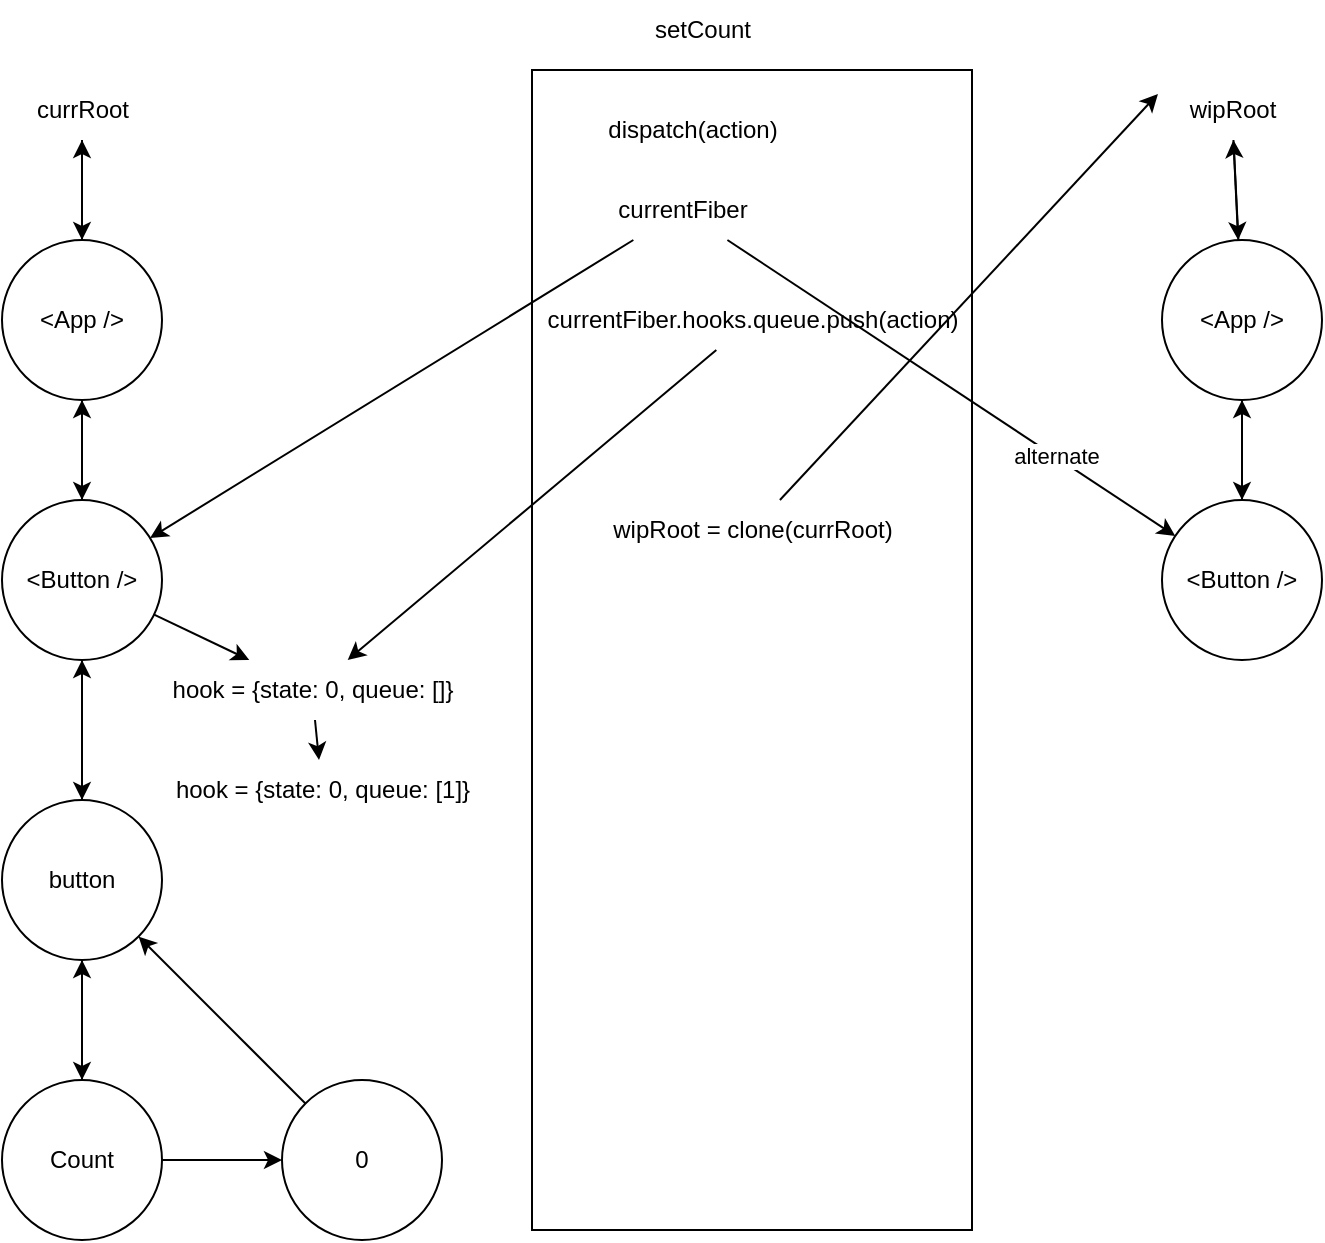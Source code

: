 <mxfile>
    <diagram id="jDIFjq4ErD_EPVbIDNUl" name="Page-1">
        <mxGraphModel dx="1226" dy="750" grid="1" gridSize="10" guides="1" tooltips="1" connect="1" arrows="1" fold="1" page="1" pageScale="1" pageWidth="850" pageHeight="1100" math="0" shadow="0">
            <root>
                <mxCell id="0"/>
                <mxCell id="1" parent="0"/>
                <mxCell id="34" style="edgeStyle=none;html=1;" edge="1" parent="1" source="20" target="30">
                    <mxGeometry relative="1" as="geometry"/>
                </mxCell>
                <mxCell id="67" style="edgeStyle=none;html=1;" edge="1" parent="1" source="20" target="50">
                    <mxGeometry relative="1" as="geometry"/>
                </mxCell>
                <mxCell id="20" value="&amp;lt;App /&amp;gt;" style="ellipse;whiteSpace=wrap;html=1;" parent="1" vertex="1">
                    <mxGeometry x="110" y="220" width="80" height="80" as="geometry"/>
                </mxCell>
                <mxCell id="35" style="edgeStyle=none;html=1;" edge="1" parent="1" source="30" target="54">
                    <mxGeometry relative="1" as="geometry">
                        <mxPoint x="150" y="510" as="targetPoint"/>
                    </mxGeometry>
                </mxCell>
                <mxCell id="39" style="edgeStyle=none;html=1;" edge="1" parent="1" source="30" target="20">
                    <mxGeometry relative="1" as="geometry"/>
                </mxCell>
                <mxCell id="74" style="edgeStyle=none;html=1;" edge="1" parent="1" source="30" target="73">
                    <mxGeometry relative="1" as="geometry"/>
                </mxCell>
                <mxCell id="30" value="&amp;lt;Button /&amp;gt;" style="ellipse;whiteSpace=wrap;html=1;" vertex="1" parent="1">
                    <mxGeometry x="110" y="350" width="80" height="80" as="geometry"/>
                </mxCell>
                <mxCell id="51" style="edgeStyle=none;html=1;" edge="1" parent="1" source="50" target="20">
                    <mxGeometry relative="1" as="geometry"/>
                </mxCell>
                <mxCell id="50" value="currRoot" style="text;html=1;align=center;verticalAlign=middle;resizable=0;points=[];autosize=1;strokeColor=none;fillColor=none;" vertex="1" parent="1">
                    <mxGeometry x="115" y="140" width="70" height="30" as="geometry"/>
                </mxCell>
                <mxCell id="55" style="edgeStyle=none;html=1;entryX=0.5;entryY=1;entryDx=0;entryDy=0;" edge="1" parent="1" source="54" target="30">
                    <mxGeometry relative="1" as="geometry"/>
                </mxCell>
                <mxCell id="59" style="edgeStyle=none;html=1;" edge="1" parent="1" source="54" target="57">
                    <mxGeometry relative="1" as="geometry"/>
                </mxCell>
                <mxCell id="54" value="button" style="ellipse;whiteSpace=wrap;html=1;" vertex="1" parent="1">
                    <mxGeometry x="110" y="500" width="80" height="80" as="geometry"/>
                </mxCell>
                <mxCell id="60" style="edgeStyle=none;html=1;" edge="1" parent="1" source="57" target="54">
                    <mxGeometry relative="1" as="geometry"/>
                </mxCell>
                <mxCell id="61" style="edgeStyle=none;html=1;" edge="1" parent="1" source="57" target="58">
                    <mxGeometry relative="1" as="geometry"/>
                </mxCell>
                <mxCell id="57" value="Count" style="ellipse;whiteSpace=wrap;html=1;" vertex="1" parent="1">
                    <mxGeometry x="110" y="640" width="80" height="80" as="geometry"/>
                </mxCell>
                <mxCell id="62" style="edgeStyle=none;html=1;" edge="1" parent="1" source="58" target="54">
                    <mxGeometry relative="1" as="geometry"/>
                </mxCell>
                <mxCell id="58" value="0" style="ellipse;whiteSpace=wrap;html=1;" vertex="1" parent="1">
                    <mxGeometry x="250" y="640" width="80" height="80" as="geometry"/>
                </mxCell>
                <mxCell id="66" style="edgeStyle=none;html=1;" edge="1" parent="1" source="64" target="65">
                    <mxGeometry relative="1" as="geometry"/>
                </mxCell>
                <mxCell id="64" value="wipRoot" style="text;html=1;align=center;verticalAlign=middle;resizable=0;points=[];autosize=1;strokeColor=none;fillColor=none;" vertex="1" parent="1">
                    <mxGeometry x="690" y="140" width="70" height="30" as="geometry"/>
                </mxCell>
                <mxCell id="70" style="edgeStyle=none;html=1;" edge="1" parent="1" source="65" target="69">
                    <mxGeometry relative="1" as="geometry"/>
                </mxCell>
                <mxCell id="72" style="edgeStyle=none;html=1;" edge="1" parent="1" source="65" target="64">
                    <mxGeometry relative="1" as="geometry"/>
                </mxCell>
                <mxCell id="65" value="&amp;lt;App /&amp;gt;" style="ellipse;whiteSpace=wrap;html=1;" vertex="1" parent="1">
                    <mxGeometry x="690" y="220" width="80" height="80" as="geometry"/>
                </mxCell>
                <mxCell id="71" style="edgeStyle=none;html=1;entryX=0.5;entryY=1;entryDx=0;entryDy=0;" edge="1" parent="1" source="69" target="65">
                    <mxGeometry relative="1" as="geometry"/>
                </mxCell>
                <mxCell id="69" value="&amp;lt;Button /&amp;gt;" style="ellipse;whiteSpace=wrap;html=1;" vertex="1" parent="1">
                    <mxGeometry x="690" y="350" width="80" height="80" as="geometry"/>
                </mxCell>
                <mxCell id="85" style="edgeStyle=none;html=1;" edge="1" parent="1" source="73" target="84">
                    <mxGeometry relative="1" as="geometry"/>
                </mxCell>
                <mxCell id="73" value="hook = {state: 0, queue: []}" style="text;html=1;align=center;verticalAlign=middle;resizable=0;points=[];autosize=1;strokeColor=none;fillColor=none;" vertex="1" parent="1">
                    <mxGeometry x="185" y="430" width="160" height="30" as="geometry"/>
                </mxCell>
                <mxCell id="76" value="setCount" style="text;html=1;align=center;verticalAlign=middle;resizable=0;points=[];autosize=1;strokeColor=none;fillColor=none;" vertex="1" parent="1">
                    <mxGeometry x="425" y="100" width="70" height="30" as="geometry"/>
                </mxCell>
                <mxCell id="77" value="" style="rounded=0;whiteSpace=wrap;html=1;rotation=90;" vertex="1" parent="1">
                    <mxGeometry x="195" y="315" width="580" height="220" as="geometry"/>
                </mxCell>
                <mxCell id="78" value="dispatch(action)" style="text;html=1;align=center;verticalAlign=middle;resizable=0;points=[];autosize=1;strokeColor=none;fillColor=none;" vertex="1" parent="1">
                    <mxGeometry x="400" y="150" width="110" height="30" as="geometry"/>
                </mxCell>
                <mxCell id="81" style="edgeStyle=none;html=1;" edge="1" parent="1" source="79" target="30">
                    <mxGeometry relative="1" as="geometry"/>
                </mxCell>
                <mxCell id="90" style="edgeStyle=none;html=1;" edge="1" parent="1" source="79" target="69">
                    <mxGeometry relative="1" as="geometry"/>
                </mxCell>
                <mxCell id="91" value="alternate" style="edgeLabel;html=1;align=center;verticalAlign=middle;resizable=0;points=[];" vertex="1" connectable="0" parent="90">
                    <mxGeometry x="0.465" relative="1" as="geometry">
                        <mxPoint y="-1" as="offset"/>
                    </mxGeometry>
                </mxCell>
                <mxCell id="79" value="currentFiber" style="text;html=1;align=center;verticalAlign=middle;resizable=0;points=[];autosize=1;strokeColor=none;fillColor=none;" vertex="1" parent="1">
                    <mxGeometry x="405" y="190" width="90" height="30" as="geometry"/>
                </mxCell>
                <mxCell id="83" style="edgeStyle=none;html=1;" edge="1" parent="1" source="82" target="73">
                    <mxGeometry relative="1" as="geometry"/>
                </mxCell>
                <mxCell id="82" value="currentFiber.hooks.queue.push(action)" style="text;html=1;align=center;verticalAlign=middle;resizable=0;points=[];autosize=1;strokeColor=none;fillColor=none;" vertex="1" parent="1">
                    <mxGeometry x="370" y="245" width="230" height="30" as="geometry"/>
                </mxCell>
                <mxCell id="84" value="hook = {state: 0, queue: [1]}" style="text;html=1;align=center;verticalAlign=middle;resizable=0;points=[];autosize=1;strokeColor=none;fillColor=none;" vertex="1" parent="1">
                    <mxGeometry x="185" y="480" width="170" height="30" as="geometry"/>
                </mxCell>
                <mxCell id="87" style="edgeStyle=none;html=1;entryX=-0.029;entryY=0.233;entryDx=0;entryDy=0;entryPerimeter=0;" edge="1" parent="1" source="86" target="64">
                    <mxGeometry relative="1" as="geometry"/>
                </mxCell>
                <mxCell id="86" value="wipRoot = clone(currRoot)" style="text;html=1;align=center;verticalAlign=middle;resizable=0;points=[];autosize=1;strokeColor=none;fillColor=none;" vertex="1" parent="1">
                    <mxGeometry x="405" y="350" width="160" height="30" as="geometry"/>
                </mxCell>
            </root>
        </mxGraphModel>
    </diagram>
</mxfile>